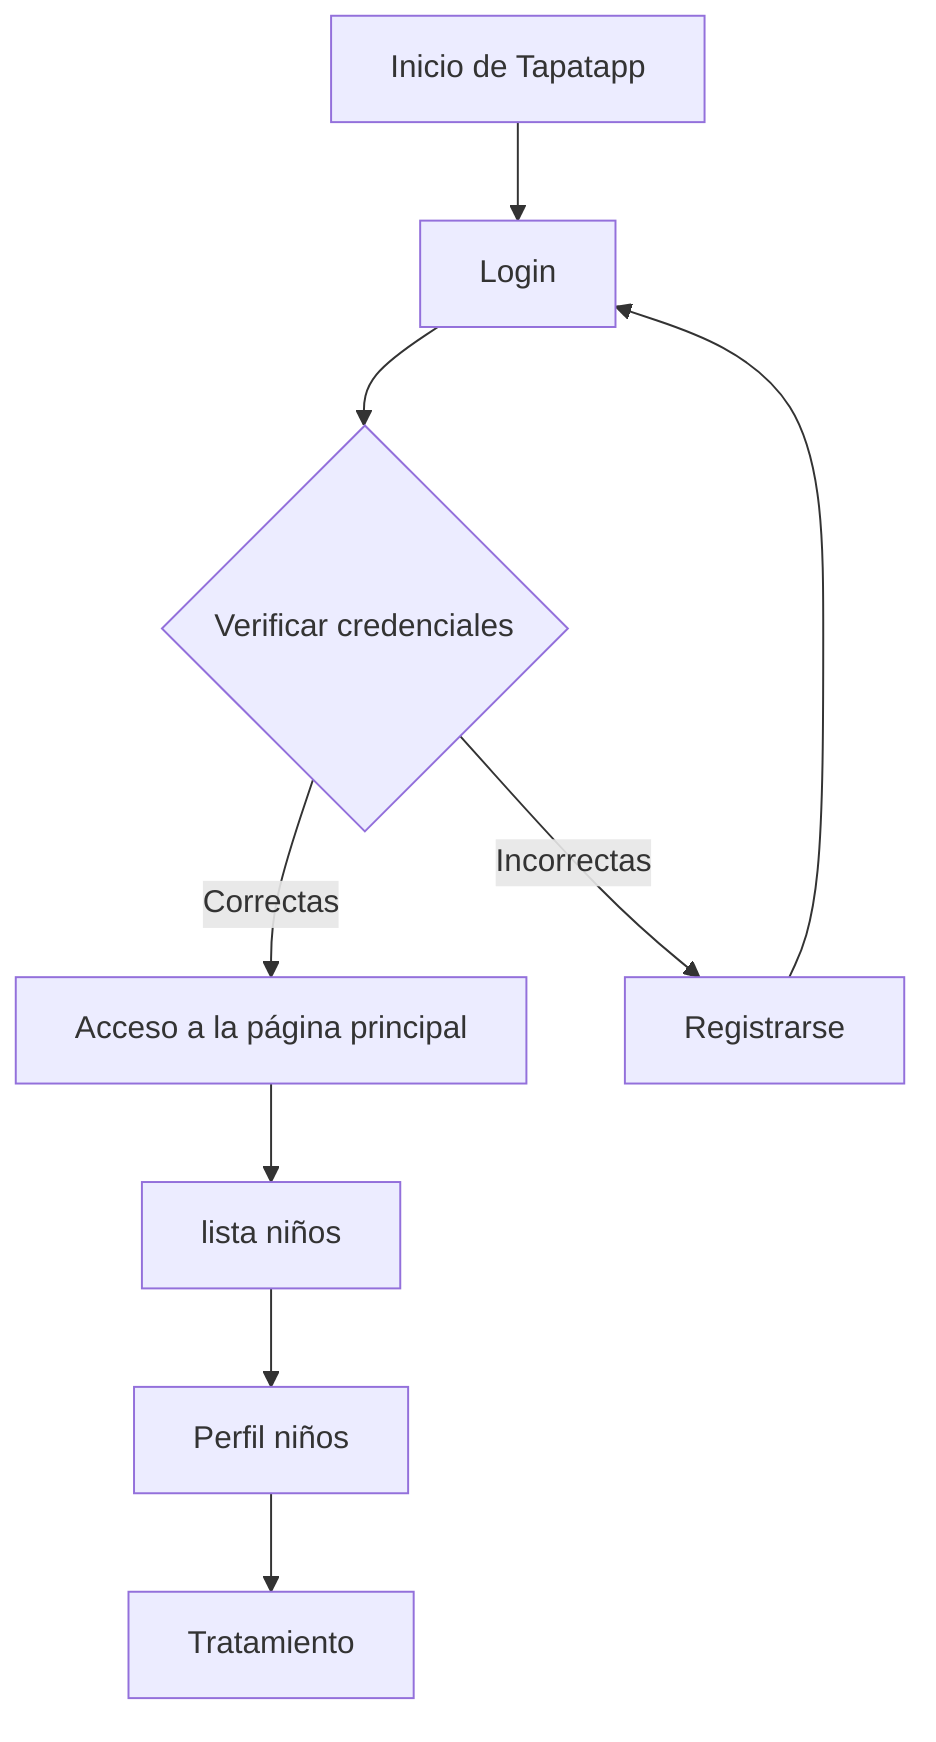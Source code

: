 flowchart TD
    A[Inicio de Tapatapp] --> B[Login]
    B --> C{Verificar credenciales}
    C -->|Correctas| D[Acceso a la página principal]
    C -->|Incorrectas| E[Registrarse]
    E --> B[Login]
    D --> F[lista niños]
    F --> G[Perfil niños]
    G --> H[Tratamiento]